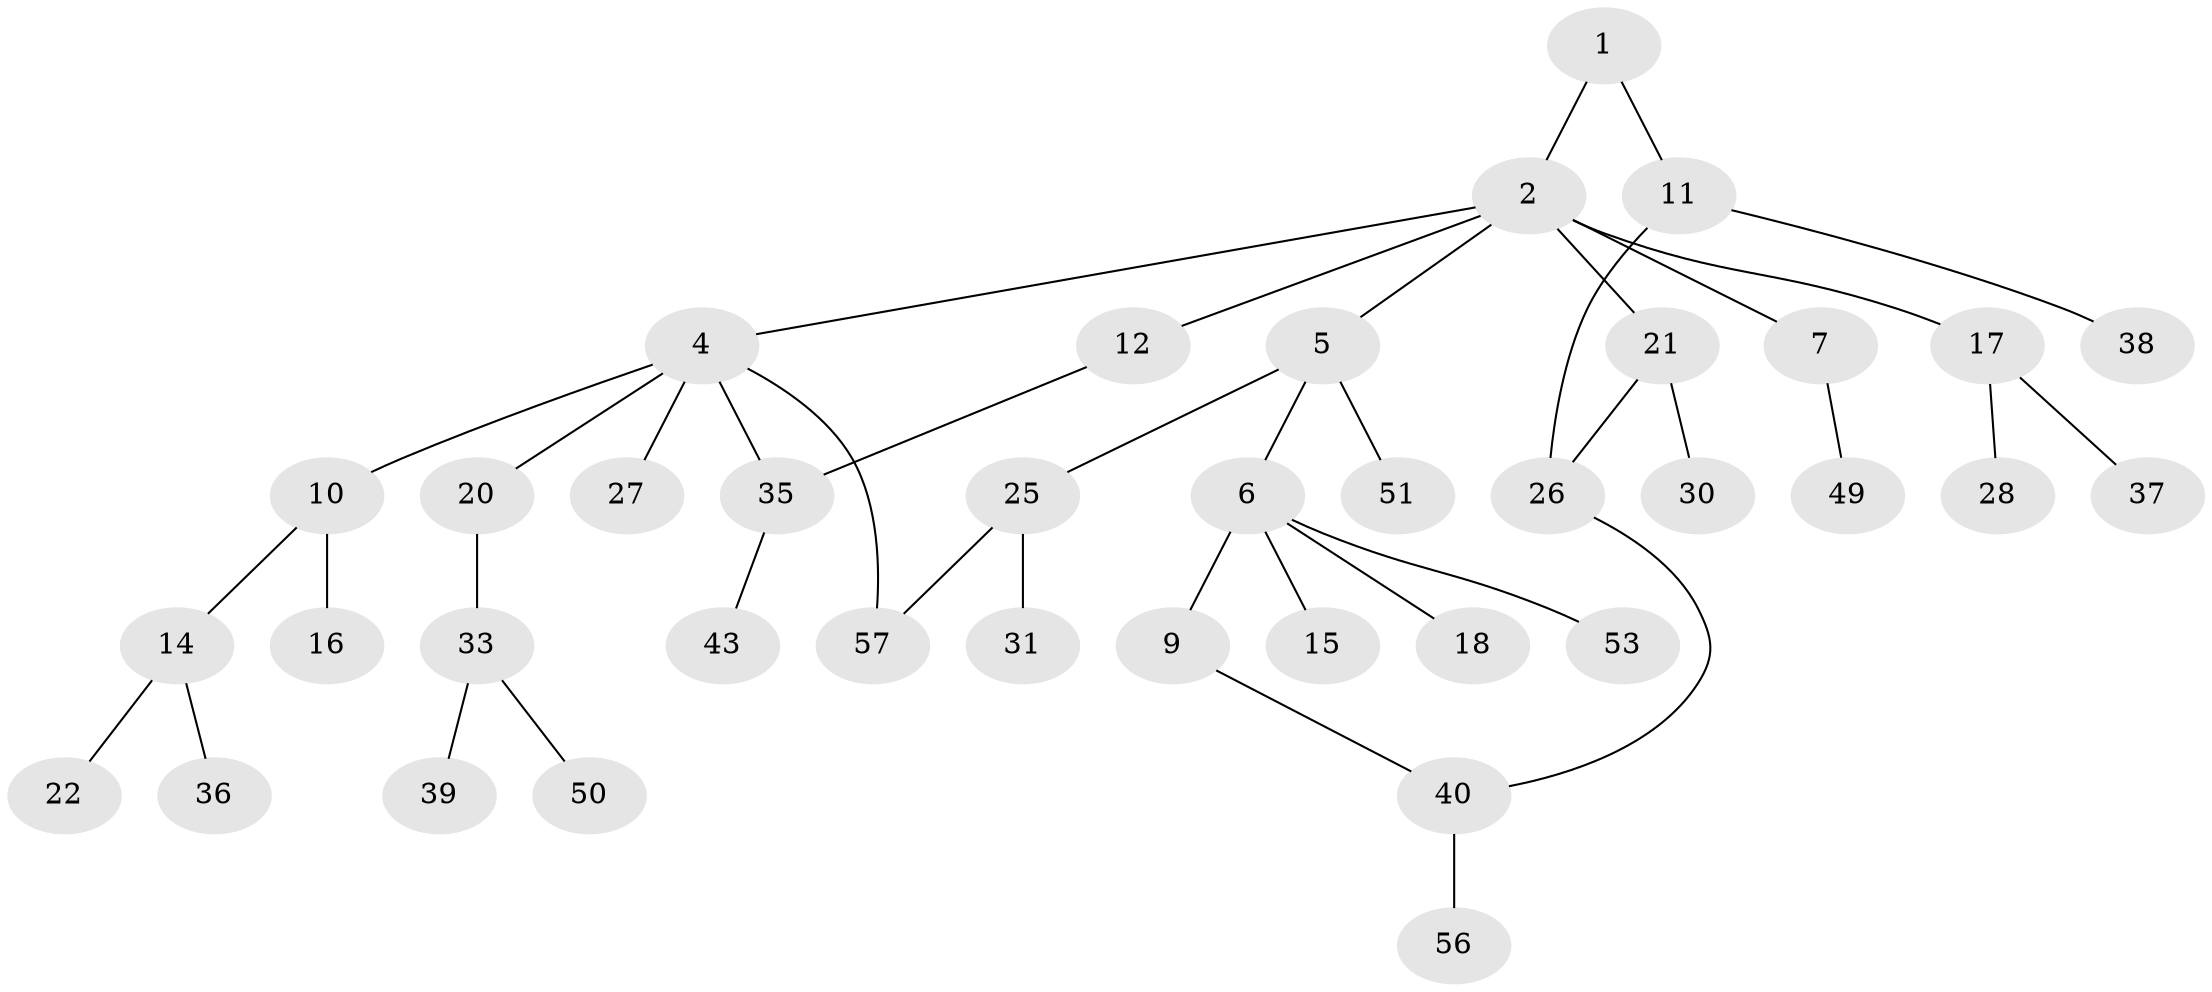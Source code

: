 // original degree distribution, {2: 0.2807017543859649, 7: 0.017543859649122806, 5: 0.017543859649122806, 4: 0.12280701754385964, 3: 0.14035087719298245, 1: 0.42105263157894735}
// Generated by graph-tools (version 1.1) at 2025/41/03/06/25 10:41:31]
// undirected, 38 vertices, 41 edges
graph export_dot {
graph [start="1"]
  node [color=gray90,style=filled];
  1;
  2 [super="+3"];
  4 [super="+8"];
  5;
  6 [super="+13"];
  7 [super="+24"];
  9;
  10 [super="+23"];
  11 [super="+19"];
  12 [super="+41"];
  14 [super="+32"];
  15 [super="+29"];
  16;
  17 [super="+42"];
  18;
  20;
  21 [super="+34"];
  22;
  25 [super="+48"];
  26;
  27;
  28;
  30 [super="+46"];
  31 [super="+45"];
  33 [super="+47"];
  35 [super="+54"];
  36;
  37;
  38 [super="+52"];
  39;
  40 [super="+44"];
  43;
  49;
  50;
  51 [super="+55"];
  53;
  56;
  57;
  1 -- 2;
  1 -- 11;
  2 -- 5;
  2 -- 7;
  2 -- 12;
  2 -- 17;
  2 -- 21;
  2 -- 4;
  4 -- 10;
  4 -- 20;
  4 -- 57;
  4 -- 27;
  4 -- 35;
  5 -- 6;
  5 -- 25;
  5 -- 51;
  6 -- 9;
  6 -- 18;
  6 -- 53;
  6 -- 15;
  7 -- 49;
  9 -- 40;
  10 -- 14;
  10 -- 16;
  11 -- 38;
  11 -- 26;
  12 -- 35;
  14 -- 22;
  14 -- 36;
  17 -- 28;
  17 -- 37;
  20 -- 33;
  21 -- 26;
  21 -- 30;
  25 -- 31;
  25 -- 57;
  26 -- 40;
  33 -- 39;
  33 -- 50;
  35 -- 43;
  40 -- 56;
}

